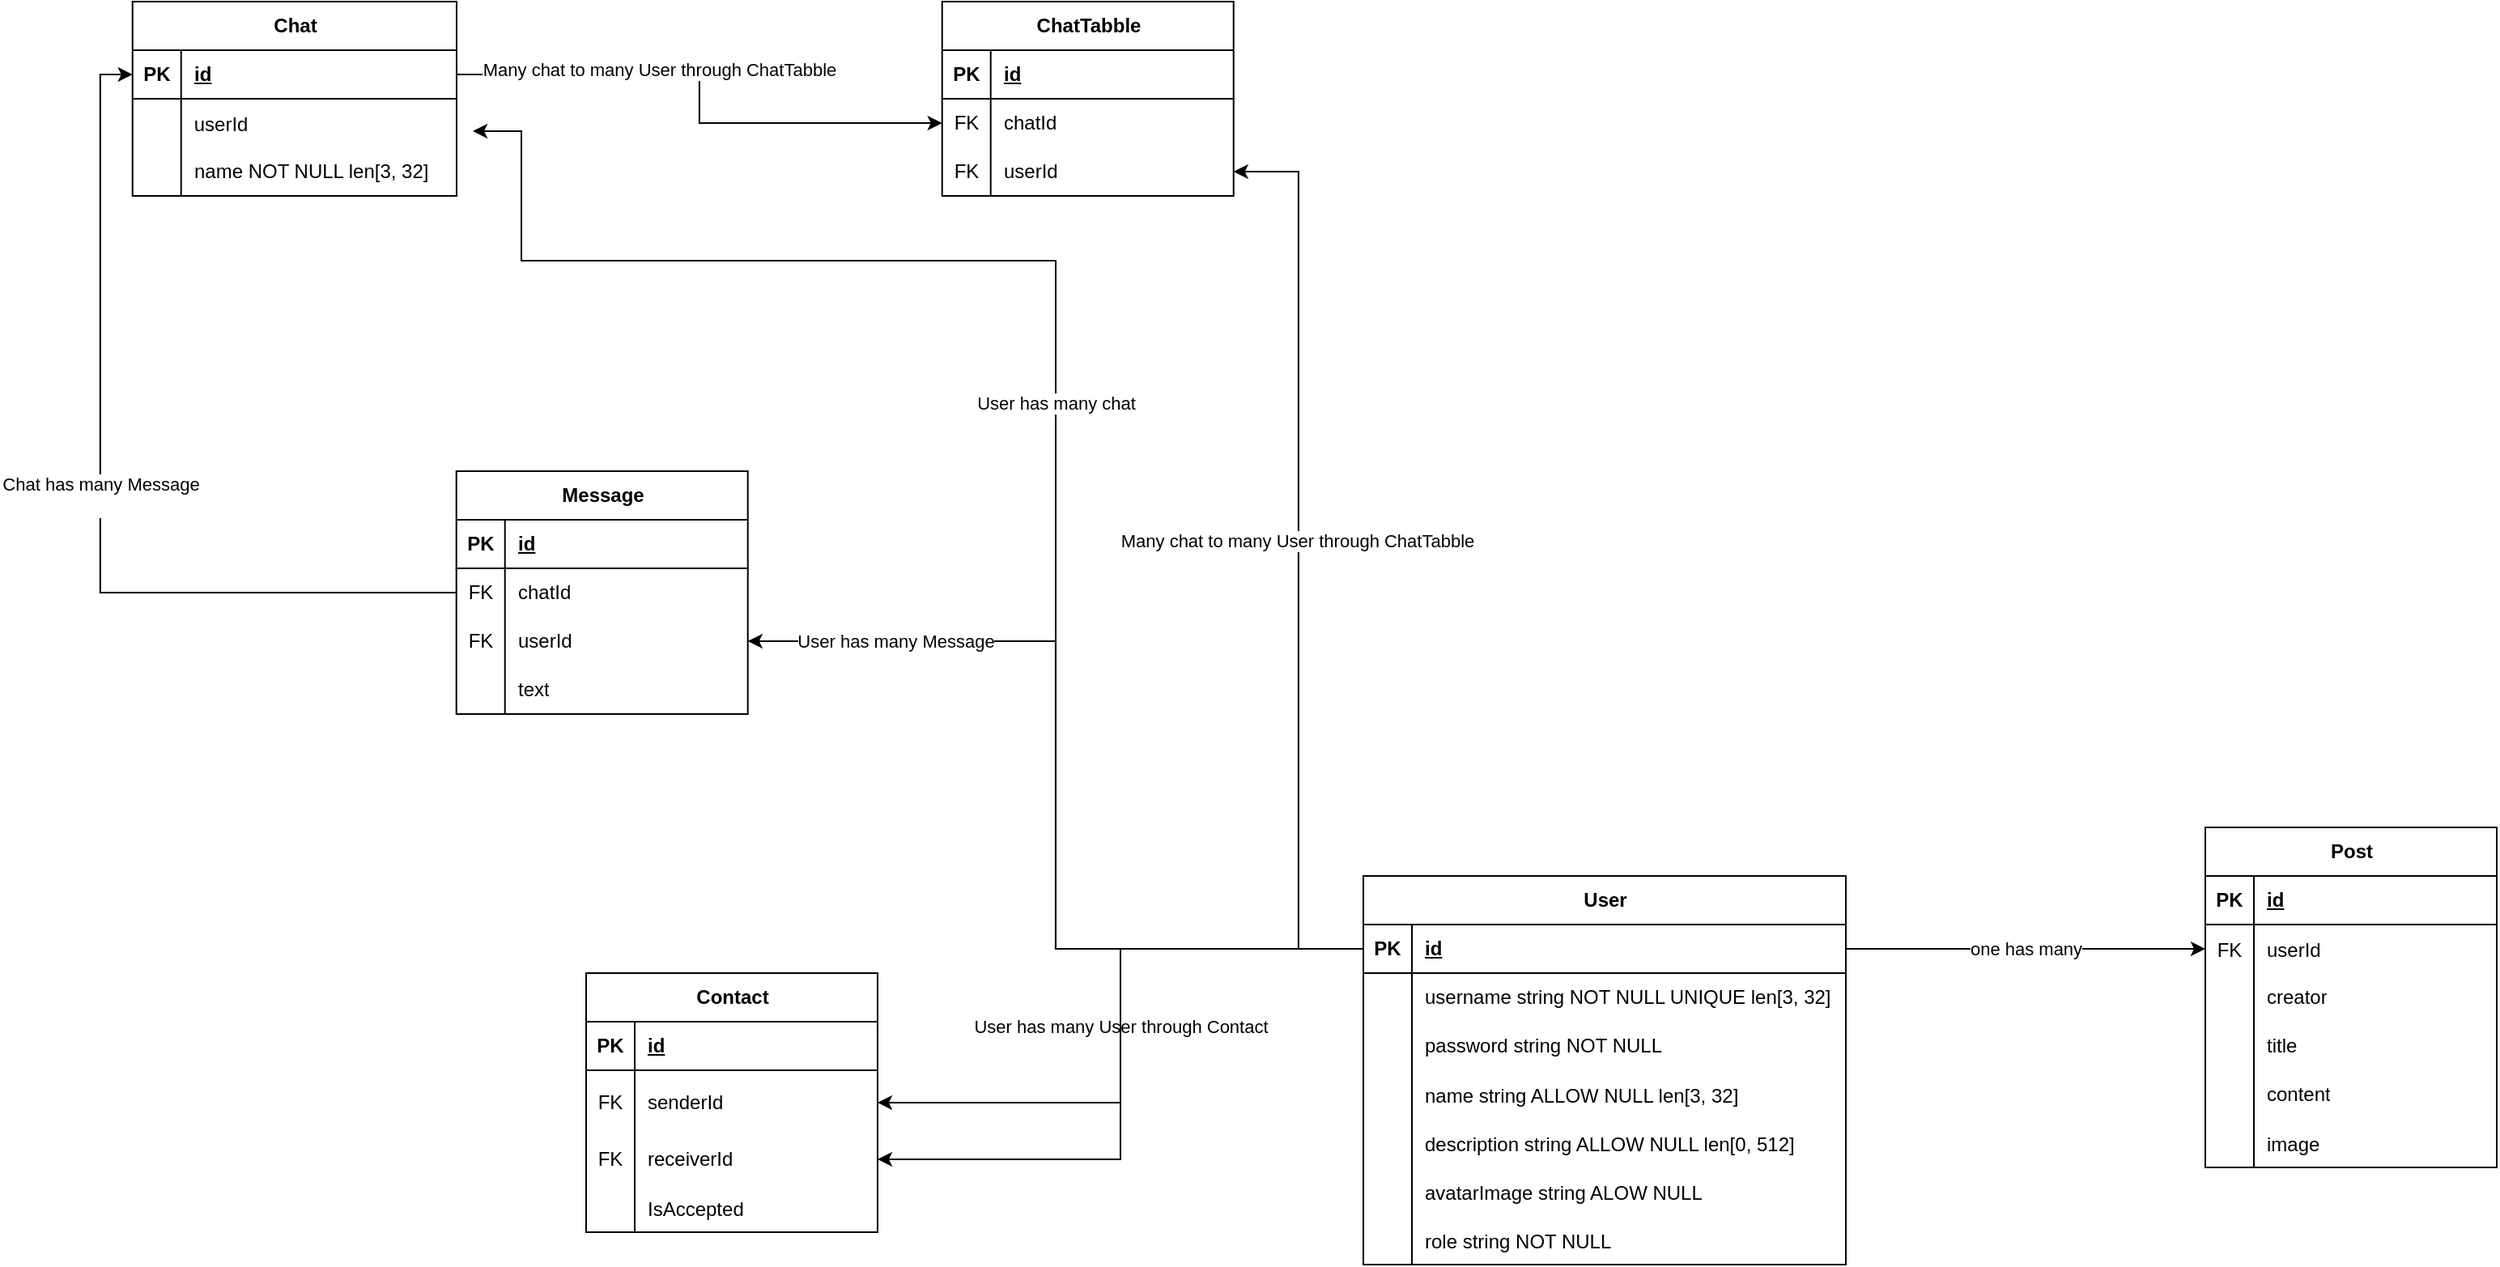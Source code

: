 <mxfile version="26.0.7">
  <diagram id="o-GIT0J28lEC-xjzzn_q" name="Страница — 1">
    <mxGraphModel dx="1949" dy="1881" grid="1" gridSize="10" guides="1" tooltips="1" connect="1" arrows="1" fold="1" page="1" pageScale="1" pageWidth="827" pageHeight="1169" math="0" shadow="0" adaptiveColors="auto">
      <root>
        <mxCell id="0" />
        <mxCell id="1" parent="0" />
        <mxCell id="wrIphnK_UjTb3TFfdowP-1" value="User" style="shape=table;startSize=30;container=1;collapsible=1;childLayout=tableLayout;fixedRows=1;rowLines=0;fontStyle=1;align=center;resizeLast=1;html=1;" vertex="1" parent="1">
          <mxGeometry x="80" y="160" width="298" height="240" as="geometry">
            <mxRectangle x="200" y="160" width="70" height="30" as="alternateBounds" />
          </mxGeometry>
        </mxCell>
        <mxCell id="wrIphnK_UjTb3TFfdowP-2" value="" style="shape=tableRow;horizontal=0;startSize=0;swimlaneHead=0;swimlaneBody=0;fillColor=none;collapsible=0;dropTarget=0;points=[[0,0.5],[1,0.5]];portConstraint=eastwest;top=0;left=0;right=0;bottom=1;" vertex="1" parent="wrIphnK_UjTb3TFfdowP-1">
          <mxGeometry y="30" width="298" height="30" as="geometry" />
        </mxCell>
        <mxCell id="wrIphnK_UjTb3TFfdowP-3" value="PK" style="shape=partialRectangle;connectable=0;fillColor=none;top=0;left=0;bottom=0;right=0;fontStyle=1;overflow=hidden;whiteSpace=wrap;html=1;" vertex="1" parent="wrIphnK_UjTb3TFfdowP-2">
          <mxGeometry width="30" height="30" as="geometry">
            <mxRectangle width="30" height="30" as="alternateBounds" />
          </mxGeometry>
        </mxCell>
        <mxCell id="wrIphnK_UjTb3TFfdowP-4" value="id" style="shape=partialRectangle;connectable=0;fillColor=none;top=0;left=0;bottom=0;right=0;align=left;spacingLeft=6;fontStyle=5;overflow=hidden;whiteSpace=wrap;html=1;" vertex="1" parent="wrIphnK_UjTb3TFfdowP-2">
          <mxGeometry x="30" width="268" height="30" as="geometry">
            <mxRectangle width="268" height="30" as="alternateBounds" />
          </mxGeometry>
        </mxCell>
        <mxCell id="wrIphnK_UjTb3TFfdowP-5" value="" style="shape=tableRow;horizontal=0;startSize=0;swimlaneHead=0;swimlaneBody=0;fillColor=none;collapsible=0;dropTarget=0;points=[[0,0.5],[1,0.5]];portConstraint=eastwest;top=0;left=0;right=0;bottom=0;" vertex="1" parent="wrIphnK_UjTb3TFfdowP-1">
          <mxGeometry y="60" width="298" height="30" as="geometry" />
        </mxCell>
        <mxCell id="wrIphnK_UjTb3TFfdowP-6" value="" style="shape=partialRectangle;connectable=0;fillColor=none;top=0;left=0;bottom=0;right=0;editable=1;overflow=hidden;whiteSpace=wrap;html=1;" vertex="1" parent="wrIphnK_UjTb3TFfdowP-5">
          <mxGeometry width="30" height="30" as="geometry">
            <mxRectangle width="30" height="30" as="alternateBounds" />
          </mxGeometry>
        </mxCell>
        <mxCell id="wrIphnK_UjTb3TFfdowP-7" value="username string NOT NULL UNIQUE len[3, 32]" style="shape=partialRectangle;connectable=0;fillColor=none;top=0;left=0;bottom=0;right=0;align=left;spacingLeft=6;overflow=hidden;whiteSpace=wrap;html=1;" vertex="1" parent="wrIphnK_UjTb3TFfdowP-5">
          <mxGeometry x="30" width="268" height="30" as="geometry">
            <mxRectangle width="268" height="30" as="alternateBounds" />
          </mxGeometry>
        </mxCell>
        <mxCell id="wrIphnK_UjTb3TFfdowP-8" value="" style="shape=tableRow;horizontal=0;startSize=0;swimlaneHead=0;swimlaneBody=0;fillColor=none;collapsible=0;dropTarget=0;points=[[0,0.5],[1,0.5]];portConstraint=eastwest;top=0;left=0;right=0;bottom=0;" vertex="1" parent="wrIphnK_UjTb3TFfdowP-1">
          <mxGeometry y="90" width="298" height="30" as="geometry" />
        </mxCell>
        <mxCell id="wrIphnK_UjTb3TFfdowP-9" value="" style="shape=partialRectangle;connectable=0;fillColor=none;top=0;left=0;bottom=0;right=0;editable=1;overflow=hidden;whiteSpace=wrap;html=1;" vertex="1" parent="wrIphnK_UjTb3TFfdowP-8">
          <mxGeometry width="30" height="30" as="geometry">
            <mxRectangle width="30" height="30" as="alternateBounds" />
          </mxGeometry>
        </mxCell>
        <mxCell id="wrIphnK_UjTb3TFfdowP-10" value="password string NOT NULL" style="shape=partialRectangle;connectable=0;fillColor=none;top=0;left=0;bottom=0;right=0;align=left;spacingLeft=6;overflow=hidden;whiteSpace=wrap;html=1;" vertex="1" parent="wrIphnK_UjTb3TFfdowP-8">
          <mxGeometry x="30" width="268" height="30" as="geometry">
            <mxRectangle width="268" height="30" as="alternateBounds" />
          </mxGeometry>
        </mxCell>
        <mxCell id="wrIphnK_UjTb3TFfdowP-15" value="" style="shape=tableRow;horizontal=0;startSize=0;swimlaneHead=0;swimlaneBody=0;fillColor=none;collapsible=0;dropTarget=0;points=[[0,0.5],[1,0.5]];portConstraint=eastwest;top=0;left=0;right=0;bottom=0;" vertex="1" parent="wrIphnK_UjTb3TFfdowP-1">
          <mxGeometry y="120" width="298" height="30" as="geometry" />
        </mxCell>
        <mxCell id="wrIphnK_UjTb3TFfdowP-16" value="" style="shape=partialRectangle;connectable=0;fillColor=none;top=0;left=0;bottom=0;right=0;editable=1;overflow=hidden;" vertex="1" parent="wrIphnK_UjTb3TFfdowP-15">
          <mxGeometry width="30" height="30" as="geometry">
            <mxRectangle width="30" height="30" as="alternateBounds" />
          </mxGeometry>
        </mxCell>
        <mxCell id="wrIphnK_UjTb3TFfdowP-17" value="name string ALLOW NULL len[3, 32]" style="shape=partialRectangle;connectable=0;fillColor=none;top=0;left=0;bottom=0;right=0;align=left;spacingLeft=6;overflow=hidden;" vertex="1" parent="wrIphnK_UjTb3TFfdowP-15">
          <mxGeometry x="30" width="268" height="30" as="geometry">
            <mxRectangle width="268" height="30" as="alternateBounds" />
          </mxGeometry>
        </mxCell>
        <mxCell id="wrIphnK_UjTb3TFfdowP-30" value="" style="shape=tableRow;horizontal=0;startSize=0;swimlaneHead=0;swimlaneBody=0;fillColor=none;collapsible=0;dropTarget=0;points=[[0,0.5],[1,0.5]];portConstraint=eastwest;top=0;left=0;right=0;bottom=0;" vertex="1" parent="wrIphnK_UjTb3TFfdowP-1">
          <mxGeometry y="150" width="298" height="30" as="geometry" />
        </mxCell>
        <mxCell id="wrIphnK_UjTb3TFfdowP-31" value="" style="shape=partialRectangle;connectable=0;fillColor=none;top=0;left=0;bottom=0;right=0;editable=1;overflow=hidden;" vertex="1" parent="wrIphnK_UjTb3TFfdowP-30">
          <mxGeometry width="30" height="30" as="geometry">
            <mxRectangle width="30" height="30" as="alternateBounds" />
          </mxGeometry>
        </mxCell>
        <mxCell id="wrIphnK_UjTb3TFfdowP-32" value="description string ALLOW NULL len[0, 512]" style="shape=partialRectangle;connectable=0;fillColor=none;top=0;left=0;bottom=0;right=0;align=left;spacingLeft=6;overflow=hidden;" vertex="1" parent="wrIphnK_UjTb3TFfdowP-30">
          <mxGeometry x="30" width="268" height="30" as="geometry">
            <mxRectangle width="268" height="30" as="alternateBounds" />
          </mxGeometry>
        </mxCell>
        <mxCell id="wrIphnK_UjTb3TFfdowP-33" value="" style="shape=tableRow;horizontal=0;startSize=0;swimlaneHead=0;swimlaneBody=0;fillColor=none;collapsible=0;dropTarget=0;points=[[0,0.5],[1,0.5]];portConstraint=eastwest;top=0;left=0;right=0;bottom=0;" vertex="1" parent="wrIphnK_UjTb3TFfdowP-1">
          <mxGeometry y="180" width="298" height="30" as="geometry" />
        </mxCell>
        <mxCell id="wrIphnK_UjTb3TFfdowP-34" value="" style="shape=partialRectangle;connectable=0;fillColor=none;top=0;left=0;bottom=0;right=0;editable=1;overflow=hidden;" vertex="1" parent="wrIphnK_UjTb3TFfdowP-33">
          <mxGeometry width="30" height="30" as="geometry">
            <mxRectangle width="30" height="30" as="alternateBounds" />
          </mxGeometry>
        </mxCell>
        <mxCell id="wrIphnK_UjTb3TFfdowP-35" value="avatarImage string ALOW NULL " style="shape=partialRectangle;connectable=0;fillColor=none;top=0;left=0;bottom=0;right=0;align=left;spacingLeft=6;overflow=hidden;" vertex="1" parent="wrIphnK_UjTb3TFfdowP-33">
          <mxGeometry x="30" width="268" height="30" as="geometry">
            <mxRectangle width="268" height="30" as="alternateBounds" />
          </mxGeometry>
        </mxCell>
        <mxCell id="wrIphnK_UjTb3TFfdowP-66" value="" style="shape=tableRow;horizontal=0;startSize=0;swimlaneHead=0;swimlaneBody=0;fillColor=none;collapsible=0;dropTarget=0;points=[[0,0.5],[1,0.5]];portConstraint=eastwest;top=0;left=0;right=0;bottom=0;" vertex="1" parent="wrIphnK_UjTb3TFfdowP-1">
          <mxGeometry y="210" width="298" height="30" as="geometry" />
        </mxCell>
        <mxCell id="wrIphnK_UjTb3TFfdowP-67" value="" style="shape=partialRectangle;connectable=0;fillColor=none;top=0;left=0;bottom=0;right=0;editable=1;overflow=hidden;" vertex="1" parent="wrIphnK_UjTb3TFfdowP-66">
          <mxGeometry width="30" height="30" as="geometry">
            <mxRectangle width="30" height="30" as="alternateBounds" />
          </mxGeometry>
        </mxCell>
        <mxCell id="wrIphnK_UjTb3TFfdowP-68" value="role string NOT NULL " style="shape=partialRectangle;connectable=0;fillColor=none;top=0;left=0;bottom=0;right=0;align=left;spacingLeft=6;overflow=hidden;" vertex="1" parent="wrIphnK_UjTb3TFfdowP-66">
          <mxGeometry x="30" width="268" height="30" as="geometry">
            <mxRectangle width="268" height="30" as="alternateBounds" />
          </mxGeometry>
        </mxCell>
        <mxCell id="wrIphnK_UjTb3TFfdowP-49" value="Post" style="shape=table;startSize=30;container=1;collapsible=1;childLayout=tableLayout;fixedRows=1;rowLines=0;fontStyle=1;align=center;resizeLast=1;html=1;" vertex="1" parent="1">
          <mxGeometry x="600" y="130" width="180" height="210" as="geometry" />
        </mxCell>
        <mxCell id="wrIphnK_UjTb3TFfdowP-50" value="" style="shape=tableRow;horizontal=0;startSize=0;swimlaneHead=0;swimlaneBody=0;fillColor=none;collapsible=0;dropTarget=0;points=[[0,0.5],[1,0.5]];portConstraint=eastwest;top=0;left=0;right=0;bottom=1;" vertex="1" parent="wrIphnK_UjTb3TFfdowP-49">
          <mxGeometry y="30" width="180" height="30" as="geometry" />
        </mxCell>
        <mxCell id="wrIphnK_UjTb3TFfdowP-51" value="PK" style="shape=partialRectangle;connectable=0;fillColor=none;top=0;left=0;bottom=0;right=0;fontStyle=1;overflow=hidden;whiteSpace=wrap;html=1;" vertex="1" parent="wrIphnK_UjTb3TFfdowP-50">
          <mxGeometry width="30" height="30" as="geometry">
            <mxRectangle width="30" height="30" as="alternateBounds" />
          </mxGeometry>
        </mxCell>
        <mxCell id="wrIphnK_UjTb3TFfdowP-52" value="id" style="shape=partialRectangle;connectable=0;fillColor=none;top=0;left=0;bottom=0;right=0;align=left;spacingLeft=6;fontStyle=5;overflow=hidden;whiteSpace=wrap;html=1;" vertex="1" parent="wrIphnK_UjTb3TFfdowP-50">
          <mxGeometry x="30" width="150" height="30" as="geometry">
            <mxRectangle width="150" height="30" as="alternateBounds" />
          </mxGeometry>
        </mxCell>
        <mxCell id="wrIphnK_UjTb3TFfdowP-162" value="" style="shape=tableRow;horizontal=0;startSize=0;swimlaneHead=0;swimlaneBody=0;fillColor=none;collapsible=0;dropTarget=0;points=[[0,0.5],[1,0.5]];portConstraint=eastwest;top=0;left=0;right=0;bottom=0;" vertex="1" parent="wrIphnK_UjTb3TFfdowP-49">
          <mxGeometry y="60" width="180" height="30" as="geometry" />
        </mxCell>
        <mxCell id="wrIphnK_UjTb3TFfdowP-163" value="FK" style="shape=partialRectangle;connectable=0;fillColor=none;top=0;left=0;bottom=0;right=0;editable=1;overflow=hidden;" vertex="1" parent="wrIphnK_UjTb3TFfdowP-162">
          <mxGeometry width="30" height="30" as="geometry">
            <mxRectangle width="30" height="30" as="alternateBounds" />
          </mxGeometry>
        </mxCell>
        <mxCell id="wrIphnK_UjTb3TFfdowP-164" value="userId" style="shape=partialRectangle;connectable=0;fillColor=none;top=0;left=0;bottom=0;right=0;align=left;spacingLeft=6;overflow=hidden;" vertex="1" parent="wrIphnK_UjTb3TFfdowP-162">
          <mxGeometry x="30" width="150" height="30" as="geometry">
            <mxRectangle width="150" height="30" as="alternateBounds" />
          </mxGeometry>
        </mxCell>
        <mxCell id="wrIphnK_UjTb3TFfdowP-53" value="" style="shape=tableRow;horizontal=0;startSize=0;swimlaneHead=0;swimlaneBody=0;fillColor=none;collapsible=0;dropTarget=0;points=[[0,0.5],[1,0.5]];portConstraint=eastwest;top=0;left=0;right=0;bottom=0;" vertex="1" parent="wrIphnK_UjTb3TFfdowP-49">
          <mxGeometry y="90" width="180" height="30" as="geometry" />
        </mxCell>
        <mxCell id="wrIphnK_UjTb3TFfdowP-54" value="" style="shape=partialRectangle;connectable=0;fillColor=none;top=0;left=0;bottom=0;right=0;editable=1;overflow=hidden;whiteSpace=wrap;html=1;" vertex="1" parent="wrIphnK_UjTb3TFfdowP-53">
          <mxGeometry width="30" height="30" as="geometry">
            <mxRectangle width="30" height="30" as="alternateBounds" />
          </mxGeometry>
        </mxCell>
        <mxCell id="wrIphnK_UjTb3TFfdowP-55" value="creator" style="shape=partialRectangle;connectable=0;fillColor=none;top=0;left=0;bottom=0;right=0;align=left;spacingLeft=6;overflow=hidden;whiteSpace=wrap;html=1;" vertex="1" parent="wrIphnK_UjTb3TFfdowP-53">
          <mxGeometry x="30" width="150" height="30" as="geometry">
            <mxRectangle width="150" height="30" as="alternateBounds" />
          </mxGeometry>
        </mxCell>
        <mxCell id="wrIphnK_UjTb3TFfdowP-56" value="" style="shape=tableRow;horizontal=0;startSize=0;swimlaneHead=0;swimlaneBody=0;fillColor=none;collapsible=0;dropTarget=0;points=[[0,0.5],[1,0.5]];portConstraint=eastwest;top=0;left=0;right=0;bottom=0;" vertex="1" parent="wrIphnK_UjTb3TFfdowP-49">
          <mxGeometry y="120" width="180" height="30" as="geometry" />
        </mxCell>
        <mxCell id="wrIphnK_UjTb3TFfdowP-57" value="" style="shape=partialRectangle;connectable=0;fillColor=none;top=0;left=0;bottom=0;right=0;editable=1;overflow=hidden;whiteSpace=wrap;html=1;" vertex="1" parent="wrIphnK_UjTb3TFfdowP-56">
          <mxGeometry width="30" height="30" as="geometry">
            <mxRectangle width="30" height="30" as="alternateBounds" />
          </mxGeometry>
        </mxCell>
        <mxCell id="wrIphnK_UjTb3TFfdowP-58" value="title" style="shape=partialRectangle;connectable=0;fillColor=none;top=0;left=0;bottom=0;right=0;align=left;spacingLeft=6;overflow=hidden;whiteSpace=wrap;html=1;" vertex="1" parent="wrIphnK_UjTb3TFfdowP-56">
          <mxGeometry x="30" width="150" height="30" as="geometry">
            <mxRectangle width="150" height="30" as="alternateBounds" />
          </mxGeometry>
        </mxCell>
        <mxCell id="wrIphnK_UjTb3TFfdowP-59" value="" style="shape=tableRow;horizontal=0;startSize=0;swimlaneHead=0;swimlaneBody=0;fillColor=none;collapsible=0;dropTarget=0;points=[[0,0.5],[1,0.5]];portConstraint=eastwest;top=0;left=0;right=0;bottom=0;" vertex="1" parent="wrIphnK_UjTb3TFfdowP-49">
          <mxGeometry y="150" width="180" height="30" as="geometry" />
        </mxCell>
        <mxCell id="wrIphnK_UjTb3TFfdowP-60" value="" style="shape=partialRectangle;connectable=0;fillColor=none;top=0;left=0;bottom=0;right=0;editable=1;overflow=hidden;whiteSpace=wrap;html=1;" vertex="1" parent="wrIphnK_UjTb3TFfdowP-59">
          <mxGeometry width="30" height="30" as="geometry">
            <mxRectangle width="30" height="30" as="alternateBounds" />
          </mxGeometry>
        </mxCell>
        <mxCell id="wrIphnK_UjTb3TFfdowP-61" value="content" style="shape=partialRectangle;connectable=0;fillColor=none;top=0;left=0;bottom=0;right=0;align=left;spacingLeft=6;overflow=hidden;whiteSpace=wrap;html=1;" vertex="1" parent="wrIphnK_UjTb3TFfdowP-59">
          <mxGeometry x="30" width="150" height="30" as="geometry">
            <mxRectangle width="150" height="30" as="alternateBounds" />
          </mxGeometry>
        </mxCell>
        <mxCell id="wrIphnK_UjTb3TFfdowP-63" value="" style="shape=tableRow;horizontal=0;startSize=0;swimlaneHead=0;swimlaneBody=0;fillColor=none;collapsible=0;dropTarget=0;points=[[0,0.5],[1,0.5]];portConstraint=eastwest;top=0;left=0;right=0;bottom=0;" vertex="1" parent="wrIphnK_UjTb3TFfdowP-49">
          <mxGeometry y="180" width="180" height="30" as="geometry" />
        </mxCell>
        <mxCell id="wrIphnK_UjTb3TFfdowP-64" value="" style="shape=partialRectangle;connectable=0;fillColor=none;top=0;left=0;bottom=0;right=0;editable=1;overflow=hidden;" vertex="1" parent="wrIphnK_UjTb3TFfdowP-63">
          <mxGeometry width="30" height="30" as="geometry">
            <mxRectangle width="30" height="30" as="alternateBounds" />
          </mxGeometry>
        </mxCell>
        <mxCell id="wrIphnK_UjTb3TFfdowP-65" value="image" style="shape=partialRectangle;connectable=0;fillColor=none;top=0;left=0;bottom=0;right=0;align=left;spacingLeft=6;overflow=hidden;" vertex="1" parent="wrIphnK_UjTb3TFfdowP-63">
          <mxGeometry x="30" width="150" height="30" as="geometry">
            <mxRectangle width="150" height="30" as="alternateBounds" />
          </mxGeometry>
        </mxCell>
        <mxCell id="wrIphnK_UjTb3TFfdowP-62" value="one has many" style="edgeStyle=orthogonalEdgeStyle;rounded=0;orthogonalLoop=1;jettySize=auto;html=1;exitX=1;exitY=0.5;exitDx=0;exitDy=0;entryX=0;entryY=0.5;entryDx=0;entryDy=0;" edge="1" parent="1" source="wrIphnK_UjTb3TFfdowP-2" target="wrIphnK_UjTb3TFfdowP-162">
          <mxGeometry relative="1" as="geometry">
            <mxPoint x="570" y="235" as="targetPoint" />
          </mxGeometry>
        </mxCell>
        <mxCell id="wrIphnK_UjTb3TFfdowP-92" value="Contact" style="shape=table;startSize=30;container=1;collapsible=1;childLayout=tableLayout;fixedRows=1;rowLines=0;fontStyle=1;align=center;resizeLast=1;html=1;" vertex="1" parent="1">
          <mxGeometry x="-400" y="220" width="180" height="160" as="geometry" />
        </mxCell>
        <mxCell id="wrIphnK_UjTb3TFfdowP-93" value="" style="shape=tableRow;horizontal=0;startSize=0;swimlaneHead=0;swimlaneBody=0;fillColor=none;collapsible=0;dropTarget=0;points=[[0,0.5],[1,0.5]];portConstraint=eastwest;top=0;left=0;right=0;bottom=1;" vertex="1" parent="wrIphnK_UjTb3TFfdowP-92">
          <mxGeometry y="30" width="180" height="30" as="geometry" />
        </mxCell>
        <mxCell id="wrIphnK_UjTb3TFfdowP-94" value="PK" style="shape=partialRectangle;connectable=0;fillColor=none;top=0;left=0;bottom=0;right=0;fontStyle=1;overflow=hidden;whiteSpace=wrap;html=1;" vertex="1" parent="wrIphnK_UjTb3TFfdowP-93">
          <mxGeometry width="30" height="30" as="geometry">
            <mxRectangle width="30" height="30" as="alternateBounds" />
          </mxGeometry>
        </mxCell>
        <mxCell id="wrIphnK_UjTb3TFfdowP-95" value="id" style="shape=partialRectangle;connectable=0;fillColor=none;top=0;left=0;bottom=0;right=0;align=left;spacingLeft=6;fontStyle=5;overflow=hidden;whiteSpace=wrap;html=1;" vertex="1" parent="wrIphnK_UjTb3TFfdowP-93">
          <mxGeometry x="30" width="150" height="30" as="geometry">
            <mxRectangle width="150" height="30" as="alternateBounds" />
          </mxGeometry>
        </mxCell>
        <mxCell id="wrIphnK_UjTb3TFfdowP-96" value="" style="shape=tableRow;horizontal=0;startSize=0;swimlaneHead=0;swimlaneBody=0;fillColor=none;collapsible=0;dropTarget=0;points=[[0,0.5],[1,0.5]];portConstraint=eastwest;top=0;left=0;right=0;bottom=0;" vertex="1" parent="wrIphnK_UjTb3TFfdowP-92">
          <mxGeometry y="60" width="180" height="40" as="geometry" />
        </mxCell>
        <mxCell id="wrIphnK_UjTb3TFfdowP-97" value="FK" style="shape=partialRectangle;connectable=0;fillColor=none;top=0;left=0;bottom=0;right=0;editable=1;overflow=hidden;whiteSpace=wrap;html=1;" vertex="1" parent="wrIphnK_UjTb3TFfdowP-96">
          <mxGeometry width="30" height="40" as="geometry">
            <mxRectangle width="30" height="40" as="alternateBounds" />
          </mxGeometry>
        </mxCell>
        <mxCell id="wrIphnK_UjTb3TFfdowP-98" value="senderId" style="shape=partialRectangle;connectable=0;fillColor=none;top=0;left=0;bottom=0;right=0;align=left;spacingLeft=6;overflow=hidden;whiteSpace=wrap;html=1;" vertex="1" parent="wrIphnK_UjTb3TFfdowP-96">
          <mxGeometry x="30" width="150" height="40" as="geometry">
            <mxRectangle width="150" height="40" as="alternateBounds" />
          </mxGeometry>
        </mxCell>
        <mxCell id="wrIphnK_UjTb3TFfdowP-99" value="" style="shape=tableRow;horizontal=0;startSize=0;swimlaneHead=0;swimlaneBody=0;fillColor=none;collapsible=0;dropTarget=0;points=[[0,0.5],[1,0.5]];portConstraint=eastwest;top=0;left=0;right=0;bottom=0;" vertex="1" parent="wrIphnK_UjTb3TFfdowP-92">
          <mxGeometry y="100" width="180" height="30" as="geometry" />
        </mxCell>
        <mxCell id="wrIphnK_UjTb3TFfdowP-100" value="FK" style="shape=partialRectangle;connectable=0;fillColor=none;top=0;left=0;bottom=0;right=0;editable=1;overflow=hidden;whiteSpace=wrap;html=1;" vertex="1" parent="wrIphnK_UjTb3TFfdowP-99">
          <mxGeometry width="30" height="30" as="geometry">
            <mxRectangle width="30" height="30" as="alternateBounds" />
          </mxGeometry>
        </mxCell>
        <mxCell id="wrIphnK_UjTb3TFfdowP-101" value="receiverId" style="shape=partialRectangle;connectable=0;fillColor=none;top=0;left=0;bottom=0;right=0;align=left;spacingLeft=6;overflow=hidden;whiteSpace=wrap;html=1;" vertex="1" parent="wrIphnK_UjTb3TFfdowP-99">
          <mxGeometry x="30" width="150" height="30" as="geometry">
            <mxRectangle width="150" height="30" as="alternateBounds" />
          </mxGeometry>
        </mxCell>
        <mxCell id="wrIphnK_UjTb3TFfdowP-154" value="" style="shape=tableRow;horizontal=0;startSize=0;swimlaneHead=0;swimlaneBody=0;fillColor=none;collapsible=0;dropTarget=0;points=[[0,0.5],[1,0.5]];portConstraint=eastwest;top=0;left=0;right=0;bottom=0;" vertex="1" parent="wrIphnK_UjTb3TFfdowP-92">
          <mxGeometry y="130" width="180" height="30" as="geometry" />
        </mxCell>
        <mxCell id="wrIphnK_UjTb3TFfdowP-155" value="" style="shape=partialRectangle;connectable=0;fillColor=none;top=0;left=0;bottom=0;right=0;editable=1;overflow=hidden;" vertex="1" parent="wrIphnK_UjTb3TFfdowP-154">
          <mxGeometry width="30" height="30" as="geometry">
            <mxRectangle width="30" height="30" as="alternateBounds" />
          </mxGeometry>
        </mxCell>
        <mxCell id="wrIphnK_UjTb3TFfdowP-156" value="IsAccepted" style="shape=partialRectangle;connectable=0;fillColor=none;top=0;left=0;bottom=0;right=0;align=left;spacingLeft=6;overflow=hidden;" vertex="1" parent="wrIphnK_UjTb3TFfdowP-154">
          <mxGeometry x="30" width="150" height="30" as="geometry">
            <mxRectangle width="150" height="30" as="alternateBounds" />
          </mxGeometry>
        </mxCell>
        <mxCell id="wrIphnK_UjTb3TFfdowP-107" value="User has many User through Contact" style="edgeStyle=orthogonalEdgeStyle;rounded=0;orthogonalLoop=1;jettySize=auto;html=1;exitX=0;exitY=0.5;exitDx=0;exitDy=0;entryX=1;entryY=0.5;entryDx=0;entryDy=0;" edge="1" parent="1" source="wrIphnK_UjTb3TFfdowP-2" target="wrIphnK_UjTb3TFfdowP-96">
          <mxGeometry relative="1" as="geometry" />
        </mxCell>
        <mxCell id="wrIphnK_UjTb3TFfdowP-111" value="Chat" style="shape=table;startSize=30;container=1;collapsible=1;childLayout=tableLayout;fixedRows=1;rowLines=0;fontStyle=1;align=center;resizeLast=1;html=1;" vertex="1" parent="1">
          <mxGeometry x="-680.14" y="-380" width="200.14" height="120" as="geometry" />
        </mxCell>
        <mxCell id="wrIphnK_UjTb3TFfdowP-112" value="" style="shape=tableRow;horizontal=0;startSize=0;swimlaneHead=0;swimlaneBody=0;fillColor=none;collapsible=0;dropTarget=0;points=[[0,0.5],[1,0.5]];portConstraint=eastwest;top=0;left=0;right=0;bottom=1;" vertex="1" parent="wrIphnK_UjTb3TFfdowP-111">
          <mxGeometry y="30" width="200.14" height="30" as="geometry" />
        </mxCell>
        <mxCell id="wrIphnK_UjTb3TFfdowP-113" value="PK" style="shape=partialRectangle;connectable=0;fillColor=none;top=0;left=0;bottom=0;right=0;fontStyle=1;overflow=hidden;whiteSpace=wrap;html=1;" vertex="1" parent="wrIphnK_UjTb3TFfdowP-112">
          <mxGeometry width="30" height="30" as="geometry">
            <mxRectangle width="30" height="30" as="alternateBounds" />
          </mxGeometry>
        </mxCell>
        <mxCell id="wrIphnK_UjTb3TFfdowP-114" value="id" style="shape=partialRectangle;connectable=0;fillColor=none;top=0;left=0;bottom=0;right=0;align=left;spacingLeft=6;fontStyle=5;overflow=hidden;whiteSpace=wrap;html=1;" vertex="1" parent="wrIphnK_UjTb3TFfdowP-112">
          <mxGeometry x="30" width="170.14" height="30" as="geometry">
            <mxRectangle width="170.14" height="30" as="alternateBounds" />
          </mxGeometry>
        </mxCell>
        <mxCell id="wrIphnK_UjTb3TFfdowP-165" value="" style="shape=tableRow;horizontal=0;startSize=0;swimlaneHead=0;swimlaneBody=0;fillColor=none;collapsible=0;dropTarget=0;points=[[0,0.5],[1,0.5]];portConstraint=eastwest;top=0;left=0;right=0;bottom=0;" vertex="1" parent="wrIphnK_UjTb3TFfdowP-111">
          <mxGeometry y="60" width="200.14" height="30" as="geometry" />
        </mxCell>
        <mxCell id="wrIphnK_UjTb3TFfdowP-166" value="" style="shape=partialRectangle;connectable=0;fillColor=none;top=0;left=0;bottom=0;right=0;editable=1;overflow=hidden;" vertex="1" parent="wrIphnK_UjTb3TFfdowP-165">
          <mxGeometry width="30" height="30" as="geometry">
            <mxRectangle width="30" height="30" as="alternateBounds" />
          </mxGeometry>
        </mxCell>
        <mxCell id="wrIphnK_UjTb3TFfdowP-167" value="userId" style="shape=partialRectangle;connectable=0;fillColor=none;top=0;left=0;bottom=0;right=0;align=left;spacingLeft=6;overflow=hidden;" vertex="1" parent="wrIphnK_UjTb3TFfdowP-165">
          <mxGeometry x="30" width="170.14" height="30" as="geometry">
            <mxRectangle width="170.14" height="30" as="alternateBounds" />
          </mxGeometry>
        </mxCell>
        <mxCell id="wrIphnK_UjTb3TFfdowP-115" value="" style="shape=tableRow;horizontal=0;startSize=0;swimlaneHead=0;swimlaneBody=0;fillColor=none;collapsible=0;dropTarget=0;points=[[0,0.5],[1,0.5]];portConstraint=eastwest;top=0;left=0;right=0;bottom=0;" vertex="1" parent="wrIphnK_UjTb3TFfdowP-111">
          <mxGeometry y="90" width="200.14" height="30" as="geometry" />
        </mxCell>
        <mxCell id="wrIphnK_UjTb3TFfdowP-116" value="" style="shape=partialRectangle;connectable=0;fillColor=none;top=0;left=0;bottom=0;right=0;editable=1;overflow=hidden;whiteSpace=wrap;html=1;" vertex="1" parent="wrIphnK_UjTb3TFfdowP-115">
          <mxGeometry width="30" height="30" as="geometry">
            <mxRectangle width="30" height="30" as="alternateBounds" />
          </mxGeometry>
        </mxCell>
        <mxCell id="wrIphnK_UjTb3TFfdowP-117" value="name NOT NULL len[3, 32]" style="shape=partialRectangle;connectable=0;fillColor=none;top=0;left=0;bottom=0;right=0;align=left;spacingLeft=6;overflow=hidden;whiteSpace=wrap;html=1;" vertex="1" parent="wrIphnK_UjTb3TFfdowP-115">
          <mxGeometry x="30" width="170.14" height="30" as="geometry">
            <mxRectangle width="170.14" height="30" as="alternateBounds" />
          </mxGeometry>
        </mxCell>
        <mxCell id="wrIphnK_UjTb3TFfdowP-124" value="ChatTabble" style="shape=table;startSize=30;container=1;collapsible=1;childLayout=tableLayout;fixedRows=1;rowLines=0;fontStyle=1;align=center;resizeLast=1;html=1;" vertex="1" parent="1">
          <mxGeometry x="-180.14" y="-380" width="180" height="120" as="geometry" />
        </mxCell>
        <mxCell id="wrIphnK_UjTb3TFfdowP-125" value="" style="shape=tableRow;horizontal=0;startSize=0;swimlaneHead=0;swimlaneBody=0;fillColor=none;collapsible=0;dropTarget=0;points=[[0,0.5],[1,0.5]];portConstraint=eastwest;top=0;left=0;right=0;bottom=1;" vertex="1" parent="wrIphnK_UjTb3TFfdowP-124">
          <mxGeometry y="30" width="180" height="30" as="geometry" />
        </mxCell>
        <mxCell id="wrIphnK_UjTb3TFfdowP-126" value="PK" style="shape=partialRectangle;connectable=0;fillColor=none;top=0;left=0;bottom=0;right=0;fontStyle=1;overflow=hidden;whiteSpace=wrap;html=1;" vertex="1" parent="wrIphnK_UjTb3TFfdowP-125">
          <mxGeometry width="30" height="30" as="geometry">
            <mxRectangle width="30" height="30" as="alternateBounds" />
          </mxGeometry>
        </mxCell>
        <mxCell id="wrIphnK_UjTb3TFfdowP-127" value="id" style="shape=partialRectangle;connectable=0;fillColor=none;top=0;left=0;bottom=0;right=0;align=left;spacingLeft=6;fontStyle=5;overflow=hidden;whiteSpace=wrap;html=1;" vertex="1" parent="wrIphnK_UjTb3TFfdowP-125">
          <mxGeometry x="30" width="150" height="30" as="geometry">
            <mxRectangle width="150" height="30" as="alternateBounds" />
          </mxGeometry>
        </mxCell>
        <mxCell id="wrIphnK_UjTb3TFfdowP-128" value="" style="shape=tableRow;horizontal=0;startSize=0;swimlaneHead=0;swimlaneBody=0;fillColor=none;collapsible=0;dropTarget=0;points=[[0,0.5],[1,0.5]];portConstraint=eastwest;top=0;left=0;right=0;bottom=0;" vertex="1" parent="wrIphnK_UjTb3TFfdowP-124">
          <mxGeometry y="60" width="180" height="30" as="geometry" />
        </mxCell>
        <mxCell id="wrIphnK_UjTb3TFfdowP-129" value="FK" style="shape=partialRectangle;connectable=0;fillColor=none;top=0;left=0;bottom=0;right=0;editable=1;overflow=hidden;whiteSpace=wrap;html=1;" vertex="1" parent="wrIphnK_UjTb3TFfdowP-128">
          <mxGeometry width="30" height="30" as="geometry">
            <mxRectangle width="30" height="30" as="alternateBounds" />
          </mxGeometry>
        </mxCell>
        <mxCell id="wrIphnK_UjTb3TFfdowP-130" value="chatId" style="shape=partialRectangle;connectable=0;fillColor=none;top=0;left=0;bottom=0;right=0;align=left;spacingLeft=6;overflow=hidden;whiteSpace=wrap;html=1;" vertex="1" parent="wrIphnK_UjTb3TFfdowP-128">
          <mxGeometry x="30" width="150" height="30" as="geometry">
            <mxRectangle width="150" height="30" as="alternateBounds" />
          </mxGeometry>
        </mxCell>
        <mxCell id="wrIphnK_UjTb3TFfdowP-131" value="" style="shape=tableRow;horizontal=0;startSize=0;swimlaneHead=0;swimlaneBody=0;fillColor=none;collapsible=0;dropTarget=0;points=[[0,0.5],[1,0.5]];portConstraint=eastwest;top=0;left=0;right=0;bottom=0;" vertex="1" parent="wrIphnK_UjTb3TFfdowP-124">
          <mxGeometry y="90" width="180" height="30" as="geometry" />
        </mxCell>
        <mxCell id="wrIphnK_UjTb3TFfdowP-132" value="FK" style="shape=partialRectangle;connectable=0;fillColor=none;top=0;left=0;bottom=0;right=0;editable=1;overflow=hidden;whiteSpace=wrap;html=1;" vertex="1" parent="wrIphnK_UjTb3TFfdowP-131">
          <mxGeometry width="30" height="30" as="geometry">
            <mxRectangle width="30" height="30" as="alternateBounds" />
          </mxGeometry>
        </mxCell>
        <mxCell id="wrIphnK_UjTb3TFfdowP-133" value="userId" style="shape=partialRectangle;connectable=0;fillColor=none;top=0;left=0;bottom=0;right=0;align=left;spacingLeft=6;overflow=hidden;whiteSpace=wrap;html=1;" vertex="1" parent="wrIphnK_UjTb3TFfdowP-131">
          <mxGeometry x="30" width="150" height="30" as="geometry">
            <mxRectangle width="150" height="30" as="alternateBounds" />
          </mxGeometry>
        </mxCell>
        <mxCell id="wrIphnK_UjTb3TFfdowP-137" style="edgeStyle=orthogonalEdgeStyle;rounded=0;orthogonalLoop=1;jettySize=auto;html=1;exitX=0;exitY=0.5;exitDx=0;exitDy=0;entryX=1;entryY=0.5;entryDx=0;entryDy=0;" edge="1" parent="1" source="wrIphnK_UjTb3TFfdowP-2" target="wrIphnK_UjTb3TFfdowP-131">
          <mxGeometry relative="1" as="geometry" />
        </mxCell>
        <mxCell id="wrIphnK_UjTb3TFfdowP-140" value="&lt;div&gt;&lt;span style=&quot;background-color: light-dark(#ffffff, var(--ge-dark-color, #121212)); color: light-dark(rgb(0, 0, 0), rgb(255, 255, 255));&quot;&gt;Many chat to many User through ChatTabble&lt;/span&gt;&lt;/div&gt;" style="edgeLabel;html=1;align=center;verticalAlign=middle;resizable=0;points=[];" vertex="1" connectable="0" parent="wrIphnK_UjTb3TFfdowP-137">
          <mxGeometry x="0.041" y="1" relative="1" as="geometry">
            <mxPoint y="-1" as="offset" />
          </mxGeometry>
        </mxCell>
        <mxCell id="wrIphnK_UjTb3TFfdowP-138" style="edgeStyle=orthogonalEdgeStyle;rounded=0;orthogonalLoop=1;jettySize=auto;html=1;entryX=0;entryY=0.5;entryDx=0;entryDy=0;" edge="1" parent="1" source="wrIphnK_UjTb3TFfdowP-112" target="wrIphnK_UjTb3TFfdowP-128">
          <mxGeometry relative="1" as="geometry" />
        </mxCell>
        <mxCell id="wrIphnK_UjTb3TFfdowP-139" value="Many chat to many User through ChatTabble" style="edgeLabel;html=1;align=center;verticalAlign=middle;resizable=0;points=[];" vertex="1" connectable="0" parent="wrIphnK_UjTb3TFfdowP-138">
          <mxGeometry x="-0.243" y="3" relative="1" as="geometry">
            <mxPoint as="offset" />
          </mxGeometry>
        </mxCell>
        <mxCell id="wrIphnK_UjTb3TFfdowP-141" value="Message" style="shape=table;startSize=30;container=1;collapsible=1;childLayout=tableLayout;fixedRows=1;rowLines=0;fontStyle=1;align=center;resizeLast=1;html=1;" vertex="1" parent="1">
          <mxGeometry x="-480.14" y="-90" width="180" height="150" as="geometry" />
        </mxCell>
        <mxCell id="wrIphnK_UjTb3TFfdowP-142" value="" style="shape=tableRow;horizontal=0;startSize=0;swimlaneHead=0;swimlaneBody=0;fillColor=none;collapsible=0;dropTarget=0;points=[[0,0.5],[1,0.5]];portConstraint=eastwest;top=0;left=0;right=0;bottom=1;" vertex="1" parent="wrIphnK_UjTb3TFfdowP-141">
          <mxGeometry y="30" width="180" height="30" as="geometry" />
        </mxCell>
        <mxCell id="wrIphnK_UjTb3TFfdowP-143" value="PK" style="shape=partialRectangle;connectable=0;fillColor=none;top=0;left=0;bottom=0;right=0;fontStyle=1;overflow=hidden;whiteSpace=wrap;html=1;" vertex="1" parent="wrIphnK_UjTb3TFfdowP-142">
          <mxGeometry width="30" height="30" as="geometry">
            <mxRectangle width="30" height="30" as="alternateBounds" />
          </mxGeometry>
        </mxCell>
        <mxCell id="wrIphnK_UjTb3TFfdowP-144" value="id" style="shape=partialRectangle;connectable=0;fillColor=none;top=0;left=0;bottom=0;right=0;align=left;spacingLeft=6;fontStyle=5;overflow=hidden;whiteSpace=wrap;html=1;" vertex="1" parent="wrIphnK_UjTb3TFfdowP-142">
          <mxGeometry x="30" width="150" height="30" as="geometry">
            <mxRectangle width="150" height="30" as="alternateBounds" />
          </mxGeometry>
        </mxCell>
        <mxCell id="wrIphnK_UjTb3TFfdowP-145" value="" style="shape=tableRow;horizontal=0;startSize=0;swimlaneHead=0;swimlaneBody=0;fillColor=none;collapsible=0;dropTarget=0;points=[[0,0.5],[1,0.5]];portConstraint=eastwest;top=0;left=0;right=0;bottom=0;" vertex="1" parent="wrIphnK_UjTb3TFfdowP-141">
          <mxGeometry y="60" width="180" height="30" as="geometry" />
        </mxCell>
        <mxCell id="wrIphnK_UjTb3TFfdowP-146" value="FK" style="shape=partialRectangle;connectable=0;fillColor=none;top=0;left=0;bottom=0;right=0;editable=1;overflow=hidden;whiteSpace=wrap;html=1;" vertex="1" parent="wrIphnK_UjTb3TFfdowP-145">
          <mxGeometry width="30" height="30" as="geometry">
            <mxRectangle width="30" height="30" as="alternateBounds" />
          </mxGeometry>
        </mxCell>
        <mxCell id="wrIphnK_UjTb3TFfdowP-147" value="chatId" style="shape=partialRectangle;connectable=0;fillColor=none;top=0;left=0;bottom=0;right=0;align=left;spacingLeft=6;overflow=hidden;whiteSpace=wrap;html=1;" vertex="1" parent="wrIphnK_UjTb3TFfdowP-145">
          <mxGeometry x="30" width="150" height="30" as="geometry">
            <mxRectangle width="150" height="30" as="alternateBounds" />
          </mxGeometry>
        </mxCell>
        <mxCell id="wrIphnK_UjTb3TFfdowP-148" value="" style="shape=tableRow;horizontal=0;startSize=0;swimlaneHead=0;swimlaneBody=0;fillColor=none;collapsible=0;dropTarget=0;points=[[0,0.5],[1,0.5]];portConstraint=eastwest;top=0;left=0;right=0;bottom=0;" vertex="1" parent="wrIphnK_UjTb3TFfdowP-141">
          <mxGeometry y="90" width="180" height="30" as="geometry" />
        </mxCell>
        <mxCell id="wrIphnK_UjTb3TFfdowP-149" value="FK" style="shape=partialRectangle;connectable=0;fillColor=none;top=0;left=0;bottom=0;right=0;editable=1;overflow=hidden;whiteSpace=wrap;html=1;" vertex="1" parent="wrIphnK_UjTb3TFfdowP-148">
          <mxGeometry width="30" height="30" as="geometry">
            <mxRectangle width="30" height="30" as="alternateBounds" />
          </mxGeometry>
        </mxCell>
        <mxCell id="wrIphnK_UjTb3TFfdowP-150" value="userId" style="shape=partialRectangle;connectable=0;fillColor=none;top=0;left=0;bottom=0;right=0;align=left;spacingLeft=6;overflow=hidden;whiteSpace=wrap;html=1;" vertex="1" parent="wrIphnK_UjTb3TFfdowP-148">
          <mxGeometry x="30" width="150" height="30" as="geometry">
            <mxRectangle width="150" height="30" as="alternateBounds" />
          </mxGeometry>
        </mxCell>
        <mxCell id="wrIphnK_UjTb3TFfdowP-151" value="" style="shape=tableRow;horizontal=0;startSize=0;swimlaneHead=0;swimlaneBody=0;fillColor=none;collapsible=0;dropTarget=0;points=[[0,0.5],[1,0.5]];portConstraint=eastwest;top=0;left=0;right=0;bottom=0;" vertex="1" parent="wrIphnK_UjTb3TFfdowP-141">
          <mxGeometry y="120" width="180" height="30" as="geometry" />
        </mxCell>
        <mxCell id="wrIphnK_UjTb3TFfdowP-152" value="" style="shape=partialRectangle;connectable=0;fillColor=none;top=0;left=0;bottom=0;right=0;editable=1;overflow=hidden;whiteSpace=wrap;html=1;" vertex="1" parent="wrIphnK_UjTb3TFfdowP-151">
          <mxGeometry width="30" height="30" as="geometry">
            <mxRectangle width="30" height="30" as="alternateBounds" />
          </mxGeometry>
        </mxCell>
        <mxCell id="wrIphnK_UjTb3TFfdowP-153" value="text" style="shape=partialRectangle;connectable=0;fillColor=none;top=0;left=0;bottom=0;right=0;align=left;spacingLeft=6;overflow=hidden;whiteSpace=wrap;html=1;" vertex="1" parent="wrIphnK_UjTb3TFfdowP-151">
          <mxGeometry x="30" width="150" height="30" as="geometry">
            <mxRectangle width="150" height="30" as="alternateBounds" />
          </mxGeometry>
        </mxCell>
        <mxCell id="wrIphnK_UjTb3TFfdowP-157" value="Chat has many Message&lt;div&gt;&lt;br&gt;&lt;/div&gt;" style="edgeStyle=orthogonalEdgeStyle;rounded=0;orthogonalLoop=1;jettySize=auto;html=1;entryX=0;entryY=0.5;entryDx=0;entryDy=0;" edge="1" parent="1" source="wrIphnK_UjTb3TFfdowP-145" target="wrIphnK_UjTb3TFfdowP-112">
          <mxGeometry relative="1" as="geometry" />
        </mxCell>
        <mxCell id="wrIphnK_UjTb3TFfdowP-158" style="edgeStyle=orthogonalEdgeStyle;rounded=0;orthogonalLoop=1;jettySize=auto;html=1;exitX=0;exitY=0.5;exitDx=0;exitDy=0;entryX=1;entryY=0.5;entryDx=0;entryDy=0;" edge="1" parent="1" source="wrIphnK_UjTb3TFfdowP-2" target="wrIphnK_UjTb3TFfdowP-148">
          <mxGeometry relative="1" as="geometry" />
        </mxCell>
        <mxCell id="wrIphnK_UjTb3TFfdowP-159" value="User has many Message" style="edgeLabel;html=1;align=center;verticalAlign=middle;resizable=0;points=[];" vertex="1" connectable="0" parent="wrIphnK_UjTb3TFfdowP-158">
          <mxGeometry x="0.68" relative="1" as="geometry">
            <mxPoint as="offset" />
          </mxGeometry>
        </mxCell>
        <mxCell id="wrIphnK_UjTb3TFfdowP-160" style="edgeStyle=orthogonalEdgeStyle;rounded=0;orthogonalLoop=1;jettySize=auto;html=1;exitX=0;exitY=0.5;exitDx=0;exitDy=0;entryX=1;entryY=0.5;entryDx=0;entryDy=0;" edge="1" parent="1" source="wrIphnK_UjTb3TFfdowP-2" target="wrIphnK_UjTb3TFfdowP-99">
          <mxGeometry relative="1" as="geometry" />
        </mxCell>
        <mxCell id="wrIphnK_UjTb3TFfdowP-169" value="User has many chat" style="edgeStyle=orthogonalEdgeStyle;rounded=0;orthogonalLoop=1;jettySize=auto;html=1;" edge="1" parent="1" source="wrIphnK_UjTb3TFfdowP-2">
          <mxGeometry relative="1" as="geometry">
            <mxPoint x="-470" y="-300" as="targetPoint" />
            <Array as="points">
              <mxPoint x="-110" y="205" />
              <mxPoint x="-110" y="-220" />
              <mxPoint x="-440" y="-220" />
              <mxPoint x="-440" y="-300" />
            </Array>
          </mxGeometry>
        </mxCell>
      </root>
    </mxGraphModel>
  </diagram>
</mxfile>
